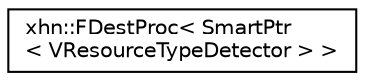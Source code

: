 digraph "Graphical Class Hierarchy"
{
  edge [fontname="Helvetica",fontsize="10",labelfontname="Helvetica",labelfontsize="10"];
  node [fontname="Helvetica",fontsize="10",shape=record];
  rankdir="LR";
  Node1 [label="xhn::FDestProc\< SmartPtr\l\< VResourceTypeDetector \> \>",height=0.2,width=0.4,color="black", fillcolor="white", style="filled",URL="$structxhn_1_1_f_dest_proc.html"];
}
